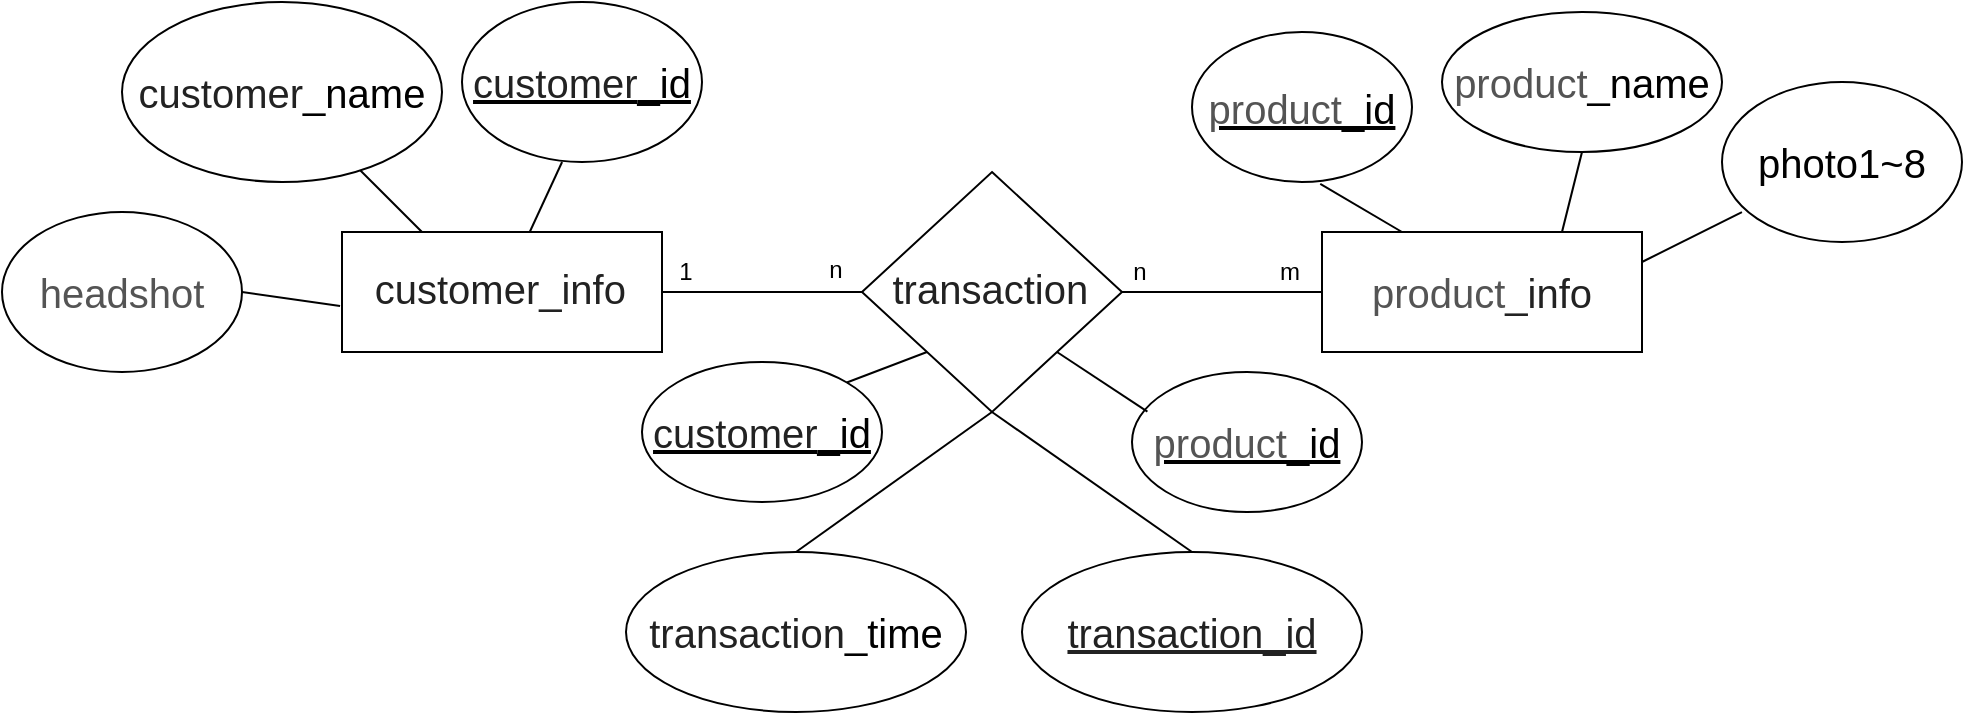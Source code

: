 <mxfile version="11.0.8" type="device"><diagram id="Ka_ja4ZUFtd8mzAhdg6k" name="Page-1"><mxGraphModel dx="1609" dy="516" grid="1" gridSize="10" guides="1" tooltips="1" connect="1" arrows="1" fold="1" page="1" pageScale="1" pageWidth="827" pageHeight="1169" math="0" shadow="0"><root><mxCell id="0"/><mxCell id="1" parent="0"/><mxCell id="z7IGRd4-mGyFEMZIbb4k-1" value="&lt;pre class=&quot;tw-data-text tw-ta tw-text-large&quot; id=&quot;tw-target-text&quot; style=&quot;line-height: 44px ; margin-top: 0px ; margin-bottom: 0px ; border: none ; padding: 0px 0.14em 0px 0px ; position: relative ; resize: none ; font-family: inherit ; overflow: hidden ; width: 283px ; white-space: pre-wrap ; overflow-wrap: break-word ; color: rgb(34 , 34 , 34)&quot;&gt;&lt;span tabindex=&quot;0&quot; lang=&quot;en&quot;&gt;&lt;font style=&quot;font-size: 20px&quot;&gt;customer_info&lt;/font&gt;&lt;/span&gt;&lt;/pre&gt;" style="rounded=0;whiteSpace=wrap;html=1;align=center;" parent="1" vertex="1"><mxGeometry x="130" y="150" width="160" height="60" as="geometry"/></mxCell><mxCell id="z7IGRd4-mGyFEMZIbb4k-2" value="&lt;span style=&quot;font-size: 20px ; background-color: rgb(255 , 255 , 255)&quot;&gt;&lt;font color=&quot;#545454&quot; face=&quot;arial, sans-serif&quot;&gt;product&lt;/font&gt;&lt;/span&gt;&lt;span style=&quot;font-size: 20px ; color: rgb(34 , 34 , 34) ; font-family: inherit ; white-space: pre-wrap&quot;&gt;_info&lt;/span&gt;&lt;span style=&quot;color: rgb(84 , 84 , 84) ; font-family: &amp;#34;arial&amp;#34; , sans-serif ; background-color: rgb(255 , 255 , 255) ; font-size: 20px&quot;&gt;&lt;font style=&quot;font-size: 20px&quot;&gt;&lt;br&gt;&lt;/font&gt;&lt;/span&gt;" style="rounded=0;whiteSpace=wrap;html=1;align=center;" parent="1" vertex="1"><mxGeometry x="620" y="150" width="160" height="60" as="geometry"/></mxCell><mxCell id="z7IGRd4-mGyFEMZIbb4k-4" value="&lt;font style=&quot;font-size: 20px&quot;&gt;&lt;span style=&quot;color: rgb(34 , 34 , 34) ; font-family: inherit ; white-space: pre-wrap&quot;&gt;customer&lt;/span&gt;_name&lt;/font&gt;" style="ellipse;whiteSpace=wrap;html=1;align=center;" parent="1" vertex="1"><mxGeometry x="20" y="35" width="160" height="90" as="geometry"/></mxCell><mxCell id="z7IGRd4-mGyFEMZIbb4k-5" value="&lt;font&gt;&lt;span style=&quot;color: rgb(84 , 84 , 84) ; font-family: &amp;#34;arial&amp;#34; , sans-serif ; text-align: left ; background-color: rgb(255 , 255 , 255)&quot;&gt;&lt;font style=&quot;font-size: 20px&quot;&gt;headshot&lt;/font&gt;&lt;/span&gt;&lt;br&gt;&lt;/font&gt;" style="ellipse;whiteSpace=wrap;html=1;align=center;" parent="1" vertex="1"><mxGeometry x="-40" y="140" width="120" height="80" as="geometry"/></mxCell><mxCell id="z7IGRd4-mGyFEMZIbb4k-6" value="&lt;font style=&quot;font-size: 20px&quot;&gt;photo1~8&lt;br&gt;&lt;/font&gt;" style="ellipse;whiteSpace=wrap;html=1;align=center;" parent="1" vertex="1"><mxGeometry x="820" y="75" width="120" height="80" as="geometry"/></mxCell><mxCell id="z7IGRd4-mGyFEMZIbb4k-15" value="&lt;font style=&quot;font-size: 20px&quot;&gt;&lt;span style=&quot;color: rgb(84 , 84 , 84) ; font-family: &amp;#34;arial&amp;#34; , sans-serif ; background-color: rgb(255 , 255 , 255)&quot;&gt;product&lt;/span&gt;_name&lt;/font&gt;" style="ellipse;whiteSpace=wrap;html=1;align=center;" parent="1" vertex="1"><mxGeometry x="680" y="40" width="140" height="70" as="geometry"/></mxCell><mxCell id="z7IGRd4-mGyFEMZIbb4k-16" value="&lt;pre class=&quot;tw-data-text tw-ta tw-text-large&quot; id=&quot;tw-target-text&quot; style=&quot;line-height: 44px ; margin-top: 0px ; margin-bottom: 0px ; border: none ; padding: 0px 0.14em 0px 0px ; position: relative ; resize: none ; font-family: inherit ; overflow: hidden ; width: 283px ; white-space: pre-wrap ; overflow-wrap: break-word ; color: rgb(34 , 34 , 34)&quot;&gt;&lt;span tabindex=&quot;0&quot; lang=&quot;en&quot;&gt;&lt;font style=&quot;font-size: 20px&quot;&gt;transaction&lt;/font&gt;&lt;/span&gt;&lt;/pre&gt;" style="rhombus;whiteSpace=wrap;html=1;" parent="1" vertex="1"><mxGeometry x="390" y="120" width="130" height="120" as="geometry"/></mxCell><mxCell id="z7IGRd4-mGyFEMZIbb4k-17" value="" style="endArrow=none;html=1;entryX=0.083;entryY=0.813;entryDx=0;entryDy=0;entryPerimeter=0;exitX=1;exitY=0.25;exitDx=0;exitDy=0;" parent="1" source="z7IGRd4-mGyFEMZIbb4k-2" target="z7IGRd4-mGyFEMZIbb4k-6" edge="1"><mxGeometry width="50" height="50" relative="1" as="geometry"><mxPoint x="790" y="175" as="sourcePoint"/><mxPoint x="840" y="125" as="targetPoint"/></mxGeometry></mxCell><mxCell id="z7IGRd4-mGyFEMZIbb4k-18" value="" style="endArrow=none;html=1;entryX=0.5;entryY=1;entryDx=0;entryDy=0;exitX=0.75;exitY=0;exitDx=0;exitDy=0;" parent="1" source="z7IGRd4-mGyFEMZIbb4k-2" target="z7IGRd4-mGyFEMZIbb4k-15" edge="1"><mxGeometry width="50" height="50" relative="1" as="geometry"><mxPoint x="790" y="175" as="sourcePoint"/><mxPoint x="863" y="125.04" as="targetPoint"/></mxGeometry></mxCell><mxCell id="z7IGRd4-mGyFEMZIbb4k-19" value="&lt;font style=&quot;font-size: 20px&quot;&gt;&lt;span style=&quot;color: rgb(34 , 34 , 34) ; font-family: inherit ; white-space: pre-wrap&quot;&gt;transaction&lt;/span&gt;_time&lt;/font&gt;" style="ellipse;whiteSpace=wrap;html=1;align=center;" parent="1" vertex="1"><mxGeometry x="272" y="310" width="170" height="80" as="geometry"/></mxCell><mxCell id="z7IGRd4-mGyFEMZIbb4k-20" value="&lt;font style=&quot;font-size: 20px&quot;&gt;&lt;u&gt;&lt;span style=&quot;color: rgb(84 , 84 , 84) ; font-family: &amp;#34;arial&amp;#34; , sans-serif ; background-color: rgb(255 , 255 , 255)&quot;&gt;product&lt;/span&gt;_id&lt;/u&gt;&lt;/font&gt;" style="ellipse;whiteSpace=wrap;html=1;align=center;" parent="1" vertex="1"><mxGeometry x="555" y="50" width="110" height="75" as="geometry"/></mxCell><mxCell id="z7IGRd4-mGyFEMZIbb4k-21" value="&lt;u style=&quot;font-size: 20px&quot;&gt;&lt;span style=&quot;color: rgb(34 , 34 , 34) ; font-family: inherit ; white-space: pre-wrap&quot;&gt;customer&lt;/span&gt;_id&lt;/u&gt;" style="ellipse;whiteSpace=wrap;html=1;align=center;" parent="1" vertex="1"><mxGeometry x="280" y="215" width="120" height="70" as="geometry"/></mxCell><mxCell id="z7IGRd4-mGyFEMZIbb4k-22" value="&lt;font style=&quot;font-size: 20px&quot;&gt;&lt;u&gt;&lt;span style=&quot;color: rgb(34 , 34 , 34) ; font-family: inherit ; white-space: pre-wrap&quot;&gt;customer&lt;/span&gt;_id&lt;/u&gt;&lt;/font&gt;" style="ellipse;whiteSpace=wrap;html=1;align=center;" parent="1" vertex="1"><mxGeometry x="190" y="35" width="120" height="80" as="geometry"/></mxCell><mxCell id="z7IGRd4-mGyFEMZIbb4k-23" value="&lt;u style=&quot;font-size: 20px&quot;&gt;&lt;span style=&quot;color: rgb(84 , 84 , 84) ; font-family: &amp;#34;arial&amp;#34; , sans-serif ; background-color: rgb(255 , 255 , 255)&quot;&gt;product&lt;/span&gt;_id&lt;/u&gt;" style="ellipse;whiteSpace=wrap;html=1;align=center;" parent="1" vertex="1"><mxGeometry x="525" y="220" width="115" height="70" as="geometry"/></mxCell><mxCell id="z7IGRd4-mGyFEMZIbb4k-24" value="" style="endArrow=none;html=1;entryX=0.583;entryY=1.013;entryDx=0;entryDy=0;exitX=0.25;exitY=0;exitDx=0;exitDy=0;entryPerimeter=0;" parent="1" source="z7IGRd4-mGyFEMZIbb4k-2" target="z7IGRd4-mGyFEMZIbb4k-20" edge="1"><mxGeometry width="50" height="50" relative="1" as="geometry"><mxPoint x="750" y="160" as="sourcePoint"/><mxPoint x="770" y="110" as="targetPoint"/></mxGeometry></mxCell><mxCell id="z7IGRd4-mGyFEMZIbb4k-25" value="" style="endArrow=none;html=1;entryX=1;entryY=0.5;entryDx=0;entryDy=0;exitX=-0.006;exitY=0.617;exitDx=0;exitDy=0;exitPerimeter=0;" parent="1" source="z7IGRd4-mGyFEMZIbb4k-1" target="z7IGRd4-mGyFEMZIbb4k-5" edge="1"><mxGeometry width="50" height="50" relative="1" as="geometry"><mxPoint x="-40" y="400" as="sourcePoint"/><mxPoint x="10" y="350" as="targetPoint"/></mxGeometry></mxCell><mxCell id="z7IGRd4-mGyFEMZIbb4k-27" value="" style="endArrow=none;html=1;exitX=0.25;exitY=0;exitDx=0;exitDy=0;" parent="1" source="z7IGRd4-mGyFEMZIbb4k-1" target="z7IGRd4-mGyFEMZIbb4k-4" edge="1"><mxGeometry width="50" height="50" relative="1" as="geometry"><mxPoint x="-40" y="400" as="sourcePoint"/><mxPoint x="10" y="350" as="targetPoint"/></mxGeometry></mxCell><mxCell id="z7IGRd4-mGyFEMZIbb4k-28" value="" style="endArrow=none;html=1;entryX=0.417;entryY=1;entryDx=0;entryDy=0;entryPerimeter=0;" parent="1" source="z7IGRd4-mGyFEMZIbb4k-1" target="z7IGRd4-mGyFEMZIbb4k-22" edge="1"><mxGeometry width="50" height="50" relative="1" as="geometry"><mxPoint x="-40" y="400" as="sourcePoint"/><mxPoint x="10" y="350" as="targetPoint"/></mxGeometry></mxCell><mxCell id="z7IGRd4-mGyFEMZIbb4k-29" value="" style="endArrow=none;html=1;entryX=1;entryY=0.5;entryDx=0;entryDy=0;" parent="1" source="z7IGRd4-mGyFEMZIbb4k-16" target="z7IGRd4-mGyFEMZIbb4k-1" edge="1"><mxGeometry width="50" height="50" relative="1" as="geometry"><mxPoint x="80" y="450" as="sourcePoint"/><mxPoint x="130" y="400" as="targetPoint"/></mxGeometry></mxCell><mxCell id="z7IGRd4-mGyFEMZIbb4k-30" value="" style="endArrow=none;html=1;entryX=1;entryY=0.5;entryDx=0;entryDy=0;exitX=0;exitY=0.5;exitDx=0;exitDy=0;" parent="1" source="z7IGRd4-mGyFEMZIbb4k-2" target="z7IGRd4-mGyFEMZIbb4k-16" edge="1"><mxGeometry width="50" height="50" relative="1" as="geometry"><mxPoint x="400" y="190" as="sourcePoint"/><mxPoint x="300" y="190" as="targetPoint"/></mxGeometry></mxCell><mxCell id="z7IGRd4-mGyFEMZIbb4k-31" value="" style="endArrow=none;html=1;entryX=1;entryY=0;entryDx=0;entryDy=0;exitX=0;exitY=1;exitDx=0;exitDy=0;" parent="1" source="z7IGRd4-mGyFEMZIbb4k-16" target="z7IGRd4-mGyFEMZIbb4k-21" edge="1"><mxGeometry width="50" height="50" relative="1" as="geometry"><mxPoint x="410" y="200" as="sourcePoint"/><mxPoint x="310" y="200" as="targetPoint"/></mxGeometry></mxCell><mxCell id="z7IGRd4-mGyFEMZIbb4k-32" value="" style="endArrow=none;html=1;entryX=0.067;entryY=0.283;entryDx=0;entryDy=0;exitX=1;exitY=1;exitDx=0;exitDy=0;entryPerimeter=0;" parent="1" source="z7IGRd4-mGyFEMZIbb4k-16" target="z7IGRd4-mGyFEMZIbb4k-23" edge="1"><mxGeometry width="50" height="50" relative="1" as="geometry"><mxPoint x="420" y="210" as="sourcePoint"/><mxPoint x="320" y="210" as="targetPoint"/></mxGeometry></mxCell><mxCell id="z7IGRd4-mGyFEMZIbb4k-33" value="" style="endArrow=none;html=1;entryX=0.5;entryY=0;entryDx=0;entryDy=0;exitX=0.5;exitY=1;exitDx=0;exitDy=0;" parent="1" source="z7IGRd4-mGyFEMZIbb4k-16" target="z7IGRd4-mGyFEMZIbb4k-19" edge="1"><mxGeometry width="50" height="50" relative="1" as="geometry"><mxPoint x="430" y="220" as="sourcePoint"/><mxPoint x="330" y="220" as="targetPoint"/></mxGeometry></mxCell><mxCell id="dwgrvCDLk6DwmyQqrNP6-1" value="1" style="text;html=1;strokeColor=none;fillColor=none;align=center;verticalAlign=middle;whiteSpace=wrap;rounded=0;" parent="1" vertex="1"><mxGeometry x="282" y="160" width="40" height="20" as="geometry"/></mxCell><mxCell id="dwgrvCDLk6DwmyQqrNP6-2" value="n" style="text;html=1;strokeColor=none;fillColor=none;align=center;verticalAlign=middle;whiteSpace=wrap;rounded=0;" parent="1" vertex="1"><mxGeometry x="357" y="159" width="40" height="20" as="geometry"/></mxCell><mxCell id="dwgrvCDLk6DwmyQqrNP6-3" value="n" style="text;html=1;strokeColor=none;fillColor=none;align=center;verticalAlign=middle;whiteSpace=wrap;rounded=0;" parent="1" vertex="1"><mxGeometry x="509" y="160" width="40" height="20" as="geometry"/></mxCell><mxCell id="dwgrvCDLk6DwmyQqrNP6-4" value="m" style="text;html=1;strokeColor=none;fillColor=none;align=center;verticalAlign=middle;whiteSpace=wrap;rounded=0;" parent="1" vertex="1"><mxGeometry x="584" y="159.5" width="40" height="20" as="geometry"/></mxCell><mxCell id="yPm_jqKAjEc6jPAfQP6j-1" value="&lt;font color=&quot;#222222&quot;&gt;&lt;span style=&quot;font-size: 20px ; white-space: pre-wrap&quot;&gt;&lt;u&gt;transaction_id&lt;/u&gt;&lt;/span&gt;&lt;/font&gt;" style="ellipse;whiteSpace=wrap;html=1;align=center;" vertex="1" parent="1"><mxGeometry x="470" y="310" width="170" height="80" as="geometry"/></mxCell><mxCell id="yPm_jqKAjEc6jPAfQP6j-2" value="" style="endArrow=none;html=1;entryX=0.5;entryY=0;entryDx=0;entryDy=0;exitX=0.5;exitY=1;exitDx=0;exitDy=0;" edge="1" parent="1" source="z7IGRd4-mGyFEMZIbb4k-16" target="yPm_jqKAjEc6jPAfQP6j-1"><mxGeometry width="50" height="50" relative="1" as="geometry"><mxPoint x="465" y="250" as="sourcePoint"/><mxPoint x="350" y="320" as="targetPoint"/></mxGeometry></mxCell></root></mxGraphModel></diagram></mxfile>